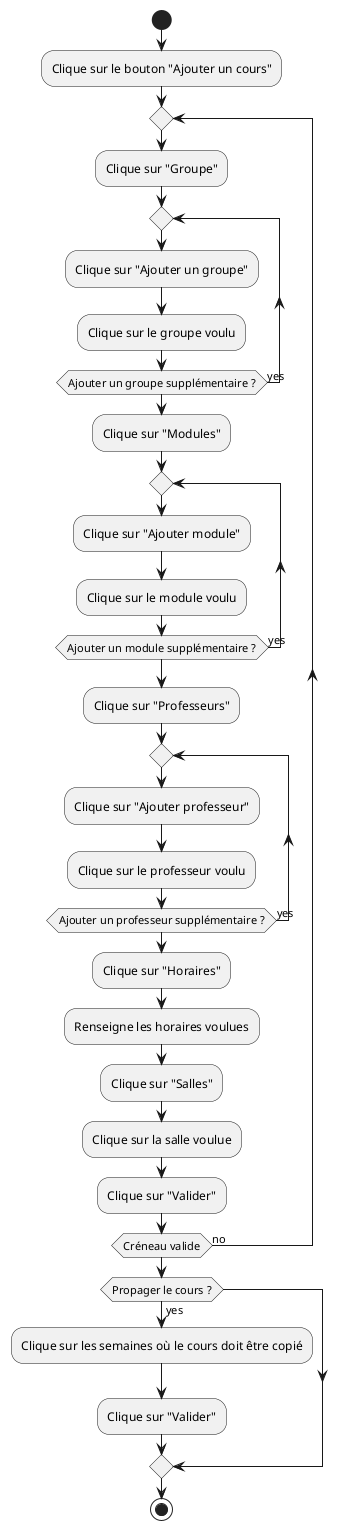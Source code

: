 @startuml
start
:Clique sur le bouton "Ajouter un cours";

repeat
    :Clique sur "Groupe";
    repeat
        :Clique sur "Ajouter un groupe";
        :Clique sur le groupe voulu;
    repeat while (Ajouter un groupe supplémentaire ?) is (yes)
    :Clique sur "Modules";
    repeat
        :Clique sur "Ajouter module";
        :Clique sur le module voulu;
    repeat while (Ajouter un module supplémentaire ?) is (yes)

    :Clique sur "Professeurs";
    repeat
        :Clique sur "Ajouter professeur";
        :Clique sur le professeur voulu;
    repeat while (Ajouter un professeur supplémentaire ?) is (yes)
    :Clique sur "Horaires";
    :Renseigne les horaires voulues;
    :Clique sur "Salles";
    :Clique sur la salle voulue;
    :Clique sur "Valider";
repeat while (Créneau valide) is (no)

if (Propager le cours ?) then (yes)
    :Clique sur les semaines où le cours doit être copié;
    :Clique sur "Valider";
endif
stop
@enduml